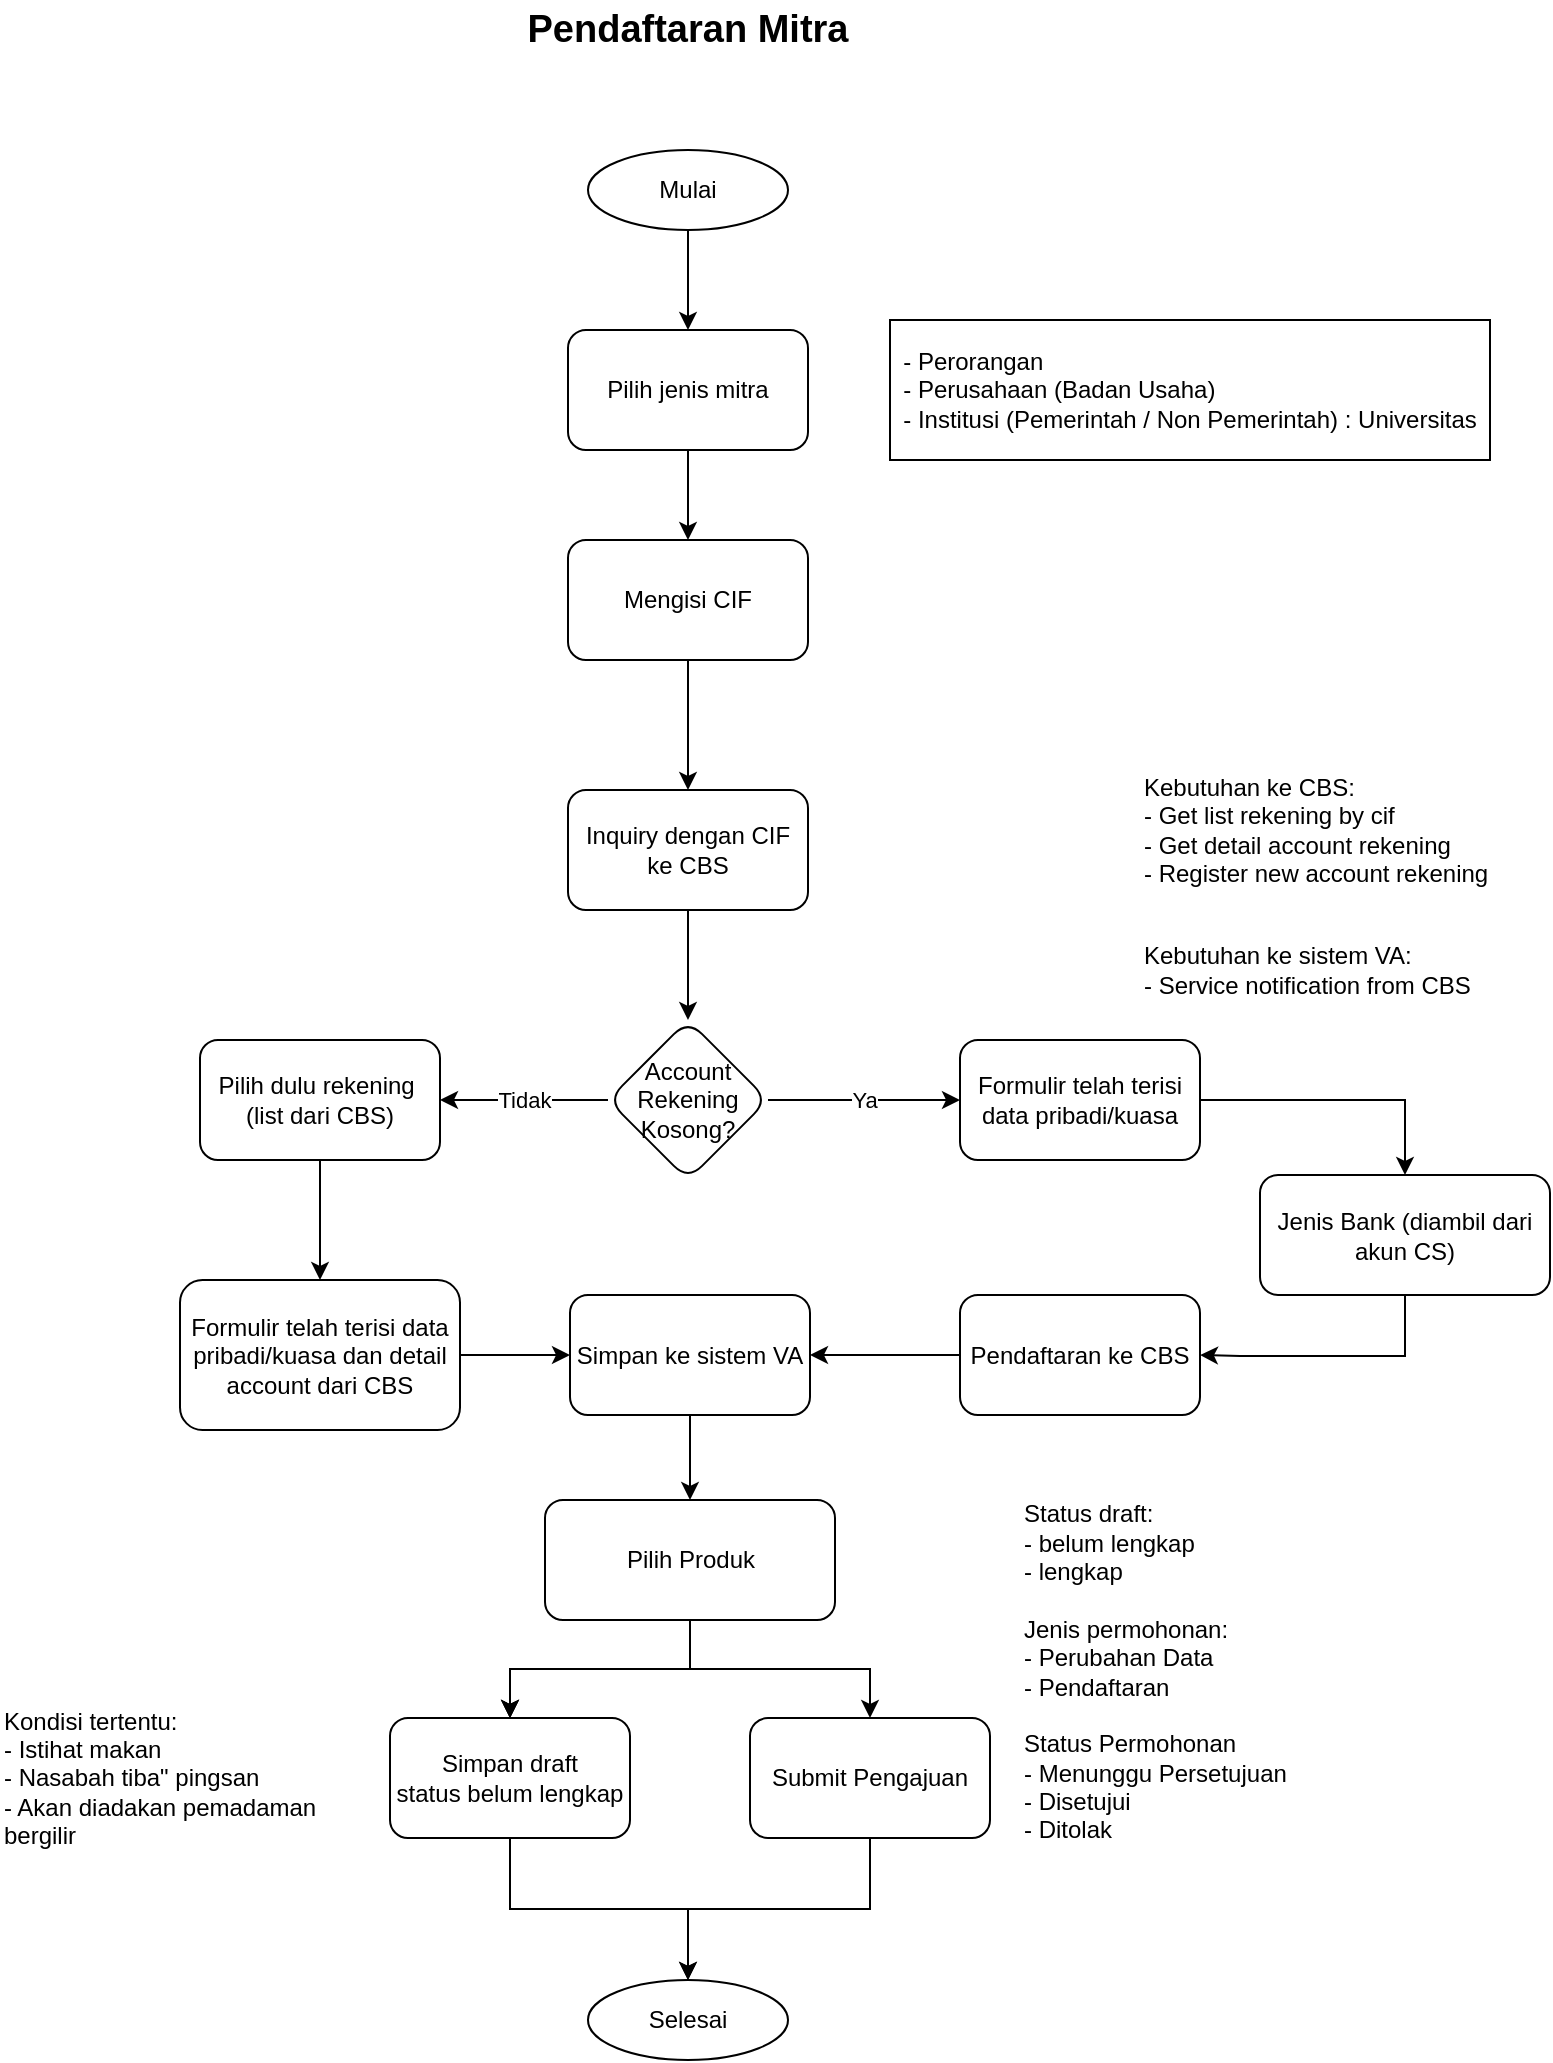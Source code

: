<mxfile version="18.1.2" type="github" pages="3">
  <diagram id="C5RBs43oDa-KdzZeNtuy" name="Pendaftaran Mitra">
    <mxGraphModel dx="782" dy="460" grid="1" gridSize="10" guides="1" tooltips="1" connect="1" arrows="1" fold="1" page="1" pageScale="1" pageWidth="827" pageHeight="1169" math="0" shadow="0">
      <root>
        <mxCell id="WIyWlLk6GJQsqaUBKTNV-0" />
        <mxCell id="WIyWlLk6GJQsqaUBKTNV-1" parent="WIyWlLk6GJQsqaUBKTNV-0" />
        <mxCell id="UypmD_oqZ5udSKEsgVMp-0" value="&lt;b&gt;&lt;font style=&quot;font-size: 19px;&quot;&gt;Pendaftaran Mitra&lt;/font&gt;&lt;/b&gt;" style="text;html=1;strokeColor=none;fillColor=none;align=center;verticalAlign=middle;whiteSpace=wrap;rounded=0;fontFamily=Helvetica;strokeWidth=1;" parent="WIyWlLk6GJQsqaUBKTNV-1" vertex="1">
          <mxGeometry x="234" y="110" width="240" height="30" as="geometry" />
        </mxCell>
        <mxCell id="UypmD_oqZ5udSKEsgVMp-4" value="" style="edgeStyle=orthogonalEdgeStyle;rounded=0;orthogonalLoop=1;jettySize=auto;html=1;fontFamily=Helvetica;strokeWidth=1;strokeColor=default;" parent="WIyWlLk6GJQsqaUBKTNV-1" source="UypmD_oqZ5udSKEsgVMp-2" target="UypmD_oqZ5udSKEsgVMp-3" edge="1">
          <mxGeometry relative="1" as="geometry" />
        </mxCell>
        <mxCell id="UypmD_oqZ5udSKEsgVMp-2" value="Mulai" style="ellipse;whiteSpace=wrap;html=1;align=center;newEdgeStyle={&quot;edgeStyle&quot;:&quot;entityRelationEdgeStyle&quot;,&quot;startArrow&quot;:&quot;none&quot;,&quot;endArrow&quot;:&quot;none&quot;,&quot;segment&quot;:10,&quot;curved&quot;:1};treeFolding=1;treeMoving=1;fontFamily=Helvetica;strokeWidth=1;strokeColor=default;" parent="WIyWlLk6GJQsqaUBKTNV-1" vertex="1">
          <mxGeometry x="304" y="185" width="100" height="40" as="geometry" />
        </mxCell>
        <mxCell id="Jr0z2NA27tEadAU8ZYv0-3" style="edgeStyle=orthogonalEdgeStyle;rounded=0;orthogonalLoop=1;jettySize=auto;html=1;entryX=0.5;entryY=0;entryDx=0;entryDy=0;" edge="1" parent="WIyWlLk6GJQsqaUBKTNV-1" source="UypmD_oqZ5udSKEsgVMp-3" target="Jr0z2NA27tEadAU8ZYv0-0">
          <mxGeometry relative="1" as="geometry" />
        </mxCell>
        <mxCell id="UypmD_oqZ5udSKEsgVMp-3" value="Pilih jenis mitra" style="rounded=1;whiteSpace=wrap;html=1;fontFamily=Helvetica;strokeWidth=1;strokeColor=default;" parent="WIyWlLk6GJQsqaUBKTNV-1" vertex="1">
          <mxGeometry x="294" y="275" width="120" height="60" as="geometry" />
        </mxCell>
        <mxCell id="UypmD_oqZ5udSKEsgVMp-17" value="" style="edgeStyle=orthogonalEdgeStyle;rounded=0;orthogonalLoop=1;jettySize=auto;html=1;fontFamily=Helvetica;strokeWidth=1;strokeColor=default;" parent="WIyWlLk6GJQsqaUBKTNV-1" source="UypmD_oqZ5udSKEsgVMp-13" target="UypmD_oqZ5udSKEsgVMp-16" edge="1">
          <mxGeometry relative="1" as="geometry" />
        </mxCell>
        <mxCell id="UypmD_oqZ5udSKEsgVMp-13" value="Inquiry dengan CIF ke CBS" style="rounded=1;whiteSpace=wrap;html=1;fontFamily=Helvetica;strokeWidth=1;strokeColor=default;" parent="WIyWlLk6GJQsqaUBKTNV-1" vertex="1">
          <mxGeometry x="294" y="505" width="120" height="60" as="geometry" />
        </mxCell>
        <mxCell id="UypmD_oqZ5udSKEsgVMp-19" value="Tidak" style="edgeStyle=orthogonalEdgeStyle;rounded=0;orthogonalLoop=1;jettySize=auto;html=1;fontFamily=Helvetica;strokeWidth=1;strokeColor=default;" parent="WIyWlLk6GJQsqaUBKTNV-1" source="UypmD_oqZ5udSKEsgVMp-16" target="UypmD_oqZ5udSKEsgVMp-24" edge="1">
          <mxGeometry relative="1" as="geometry">
            <mxPoint x="230" y="660" as="targetPoint" />
          </mxGeometry>
        </mxCell>
        <mxCell id="UypmD_oqZ5udSKEsgVMp-21" value="Ya" style="edgeStyle=orthogonalEdgeStyle;rounded=0;orthogonalLoop=1;jettySize=auto;html=1;fontFamily=Helvetica;strokeWidth=1;strokeColor=default;" parent="WIyWlLk6GJQsqaUBKTNV-1" source="UypmD_oqZ5udSKEsgVMp-16" target="UypmD_oqZ5udSKEsgVMp-20" edge="1">
          <mxGeometry relative="1" as="geometry" />
        </mxCell>
        <mxCell id="UypmD_oqZ5udSKEsgVMp-16" value="Account Rekening Kosong?" style="rhombus;whiteSpace=wrap;html=1;rounded=1;fontFamily=Helvetica;strokeWidth=1;strokeColor=default;" parent="WIyWlLk6GJQsqaUBKTNV-1" vertex="1">
          <mxGeometry x="314" y="620" width="80" height="80" as="geometry" />
        </mxCell>
        <mxCell id="UypmD_oqZ5udSKEsgVMp-44" style="edgeStyle=orthogonalEdgeStyle;rounded=0;orthogonalLoop=1;jettySize=auto;html=1;entryX=0.5;entryY=0;entryDx=0;entryDy=0;fontFamily=Helvetica;strokeWidth=1;strokeColor=default;" parent="WIyWlLk6GJQsqaUBKTNV-1" source="UypmD_oqZ5udSKEsgVMp-20" target="UypmD_oqZ5udSKEsgVMp-43" edge="1">
          <mxGeometry relative="1" as="geometry" />
        </mxCell>
        <mxCell id="UypmD_oqZ5udSKEsgVMp-20" value="Formulir telah terisi data pribadi/kuasa" style="whiteSpace=wrap;html=1;rounded=1;fontFamily=Helvetica;strokeWidth=1;strokeColor=default;" parent="WIyWlLk6GJQsqaUBKTNV-1" vertex="1">
          <mxGeometry x="490" y="630" width="120" height="60" as="geometry" />
        </mxCell>
        <mxCell id="UypmD_oqZ5udSKEsgVMp-23" value="&lt;div style=&quot;text-align: left;&quot;&gt;&lt;span style=&quot;background-color: initial;&quot;&gt;- Perorangan&lt;/span&gt;&lt;/div&gt;&lt;div style=&quot;text-align: left;&quot;&gt;&lt;span style=&quot;background-color: initial;&quot;&gt;- Perusahaan (Badan Usaha)&lt;/span&gt;&lt;/div&gt;&lt;div style=&quot;text-align: left;&quot;&gt;- Institusi (Pemerintah / Non Pemerintah) : Universitas&lt;/div&gt;" style="text;html=1;strokeColor=default;fillColor=none;align=center;verticalAlign=middle;whiteSpace=wrap;rounded=0;fontFamily=Helvetica;strokeWidth=1;" parent="WIyWlLk6GJQsqaUBKTNV-1" vertex="1">
          <mxGeometry x="455" y="270" width="300" height="70" as="geometry" />
        </mxCell>
        <mxCell id="UypmD_oqZ5udSKEsgVMp-28" value="" style="edgeStyle=orthogonalEdgeStyle;rounded=0;orthogonalLoop=1;jettySize=auto;html=1;fontFamily=Helvetica;strokeWidth=1;strokeColor=default;" parent="WIyWlLk6GJQsqaUBKTNV-1" source="UypmD_oqZ5udSKEsgVMp-24" target="UypmD_oqZ5udSKEsgVMp-27" edge="1">
          <mxGeometry relative="1" as="geometry" />
        </mxCell>
        <mxCell id="UypmD_oqZ5udSKEsgVMp-24" value="Pilih dulu rekening&amp;nbsp;&lt;br&gt;(list dari CBS)" style="rounded=1;whiteSpace=wrap;html=1;fontFamily=Helvetica;strokeWidth=1;strokeColor=default;" parent="WIyWlLk6GJQsqaUBKTNV-1" vertex="1">
          <mxGeometry x="110" y="630" width="120" height="60" as="geometry" />
        </mxCell>
        <mxCell id="UypmD_oqZ5udSKEsgVMp-34" style="edgeStyle=orthogonalEdgeStyle;rounded=0;orthogonalLoop=1;jettySize=auto;html=1;entryX=0;entryY=0.5;entryDx=0;entryDy=0;fontFamily=Helvetica;strokeWidth=1;strokeColor=default;" parent="WIyWlLk6GJQsqaUBKTNV-1" source="UypmD_oqZ5udSKEsgVMp-27" target="UypmD_oqZ5udSKEsgVMp-32" edge="1">
          <mxGeometry relative="1" as="geometry" />
        </mxCell>
        <mxCell id="UypmD_oqZ5udSKEsgVMp-27" value="Formulir telah terisi data pribadi/kuasa dan detail account dari CBS" style="whiteSpace=wrap;html=1;rounded=1;fontFamily=Helvetica;strokeWidth=1;strokeColor=default;" parent="WIyWlLk6GJQsqaUBKTNV-1" vertex="1">
          <mxGeometry x="100" y="750" width="140" height="75" as="geometry" />
        </mxCell>
        <mxCell id="UypmD_oqZ5udSKEsgVMp-46" style="edgeStyle=orthogonalEdgeStyle;rounded=0;orthogonalLoop=1;jettySize=auto;html=1;entryX=1;entryY=0.5;entryDx=0;entryDy=0;fontFamily=Helvetica;strokeWidth=1;strokeColor=default;" parent="WIyWlLk6GJQsqaUBKTNV-1" source="UypmD_oqZ5udSKEsgVMp-30" target="UypmD_oqZ5udSKEsgVMp-32" edge="1">
          <mxGeometry relative="1" as="geometry" />
        </mxCell>
        <mxCell id="UypmD_oqZ5udSKEsgVMp-30" value="Pendaftaran ke CBS" style="whiteSpace=wrap;html=1;rounded=1;fontFamily=Helvetica;strokeWidth=1;strokeColor=default;" parent="WIyWlLk6GJQsqaUBKTNV-1" vertex="1">
          <mxGeometry x="490" y="757.5" width="120" height="60" as="geometry" />
        </mxCell>
        <mxCell id="UypmD_oqZ5udSKEsgVMp-42" style="edgeStyle=orthogonalEdgeStyle;rounded=0;orthogonalLoop=1;jettySize=auto;html=1;entryX=0.5;entryY=0;entryDx=0;entryDy=0;fontFamily=Helvetica;strokeWidth=1;strokeColor=default;" parent="WIyWlLk6GJQsqaUBKTNV-1" source="UypmD_oqZ5udSKEsgVMp-32" target="UypmD_oqZ5udSKEsgVMp-37" edge="1">
          <mxGeometry relative="1" as="geometry" />
        </mxCell>
        <mxCell id="UypmD_oqZ5udSKEsgVMp-32" value="Simpan ke sistem VA" style="whiteSpace=wrap;html=1;rounded=1;fontFamily=Helvetica;strokeWidth=1;strokeColor=default;" parent="WIyWlLk6GJQsqaUBKTNV-1" vertex="1">
          <mxGeometry x="295" y="757.5" width="120" height="60" as="geometry" />
        </mxCell>
        <mxCell id="yVy-xlBkTuNd-zsJptgl-3" value="" style="edgeStyle=orthogonalEdgeStyle;rounded=0;orthogonalLoop=1;jettySize=auto;html=1;fontSize=19;fontFamily=Helvetica;strokeWidth=1;strokeColor=default;" parent="WIyWlLk6GJQsqaUBKTNV-1" source="UypmD_oqZ5udSKEsgVMp-37" target="yVy-xlBkTuNd-zsJptgl-2" edge="1">
          <mxGeometry relative="1" as="geometry" />
        </mxCell>
        <mxCell id="yVy-xlBkTuNd-zsJptgl-4" value="" style="edgeStyle=orthogonalEdgeStyle;rounded=0;orthogonalLoop=1;jettySize=auto;html=1;fontSize=19;fontFamily=Helvetica;strokeWidth=1;strokeColor=default;" parent="WIyWlLk6GJQsqaUBKTNV-1" source="UypmD_oqZ5udSKEsgVMp-37" target="yVy-xlBkTuNd-zsJptgl-2" edge="1">
          <mxGeometry relative="1" as="geometry" />
        </mxCell>
        <mxCell id="yVy-xlBkTuNd-zsJptgl-5" value="" style="edgeStyle=orthogonalEdgeStyle;rounded=0;orthogonalLoop=1;jettySize=auto;html=1;fontSize=19;fontFamily=Helvetica;strokeWidth=1;strokeColor=default;" parent="WIyWlLk6GJQsqaUBKTNV-1" source="UypmD_oqZ5udSKEsgVMp-37" target="yVy-xlBkTuNd-zsJptgl-2" edge="1">
          <mxGeometry relative="1" as="geometry" />
        </mxCell>
        <mxCell id="yVy-xlBkTuNd-zsJptgl-7" style="edgeStyle=orthogonalEdgeStyle;rounded=0;orthogonalLoop=1;jettySize=auto;html=1;entryX=0.5;entryY=0;entryDx=0;entryDy=0;fontSize=19;fontFamily=Helvetica;strokeWidth=1;strokeColor=default;" parent="WIyWlLk6GJQsqaUBKTNV-1" source="UypmD_oqZ5udSKEsgVMp-37" target="yVy-xlBkTuNd-zsJptgl-6" edge="1">
          <mxGeometry relative="1" as="geometry" />
        </mxCell>
        <mxCell id="UypmD_oqZ5udSKEsgVMp-37" value="Pilih Produk" style="whiteSpace=wrap;html=1;rounded=1;fontFamily=Helvetica;strokeWidth=1;strokeColor=default;" parent="WIyWlLk6GJQsqaUBKTNV-1" vertex="1">
          <mxGeometry x="282.5" y="860" width="145" height="60" as="geometry" />
        </mxCell>
        <mxCell id="UypmD_oqZ5udSKEsgVMp-41" value="&lt;div style=&quot;&quot;&gt;Kebutuhan ke CBS:&lt;/div&gt;&lt;div style=&quot;&quot;&gt;- Get list rekening by cif&lt;/div&gt;&lt;div style=&quot;&quot;&gt;- Get detail account rekening&lt;/div&gt;&lt;div style=&quot;&quot;&gt;- Register new account rekening&lt;/div&gt;" style="text;html=1;strokeColor=none;fillColor=none;align=left;verticalAlign=middle;whiteSpace=wrap;rounded=0;fontFamily=Helvetica;strokeWidth=1;" parent="WIyWlLk6GJQsqaUBKTNV-1" vertex="1">
          <mxGeometry x="580" y="490" width="180" height="70" as="geometry" />
        </mxCell>
        <mxCell id="UypmD_oqZ5udSKEsgVMp-45" style="edgeStyle=orthogonalEdgeStyle;rounded=0;orthogonalLoop=1;jettySize=auto;html=1;entryX=1;entryY=0.5;entryDx=0;entryDy=0;fontFamily=Helvetica;strokeWidth=1;strokeColor=default;" parent="WIyWlLk6GJQsqaUBKTNV-1" source="UypmD_oqZ5udSKEsgVMp-43" target="UypmD_oqZ5udSKEsgVMp-30" edge="1">
          <mxGeometry relative="1" as="geometry">
            <Array as="points">
              <mxPoint x="713" y="788" />
              <mxPoint x="630" y="788" />
            </Array>
          </mxGeometry>
        </mxCell>
        <mxCell id="UypmD_oqZ5udSKEsgVMp-43" value="Jenis Bank (diambil dari akun CS)" style="whiteSpace=wrap;html=1;rounded=1;fontFamily=Helvetica;strokeWidth=1;strokeColor=default;" parent="WIyWlLk6GJQsqaUBKTNV-1" vertex="1">
          <mxGeometry x="640" y="697.5" width="145" height="60" as="geometry" />
        </mxCell>
        <mxCell id="yVy-xlBkTuNd-zsJptgl-0" value="&lt;div style=&quot;&quot;&gt;Kebutuhan ke sistem VA:&lt;/div&gt;&lt;div style=&quot;&quot;&gt;- Service notification from CBS&lt;br&gt;&lt;/div&gt;" style="text;html=1;strokeColor=none;fillColor=none;align=left;verticalAlign=middle;whiteSpace=wrap;rounded=0;fontFamily=Helvetica;strokeWidth=1;" parent="WIyWlLk6GJQsqaUBKTNV-1" vertex="1">
          <mxGeometry x="580" y="570" width="180" height="50" as="geometry" />
        </mxCell>
        <mxCell id="yVy-xlBkTuNd-zsJptgl-15" style="edgeStyle=orthogonalEdgeStyle;rounded=0;orthogonalLoop=1;jettySize=auto;html=1;entryX=0.5;entryY=0;entryDx=0;entryDy=0;fontSize=19;fontFamily=Helvetica;strokeWidth=1;strokeColor=default;" parent="WIyWlLk6GJQsqaUBKTNV-1" source="yVy-xlBkTuNd-zsJptgl-2" target="yVy-xlBkTuNd-zsJptgl-14" edge="1">
          <mxGeometry relative="1" as="geometry" />
        </mxCell>
        <mxCell id="yVy-xlBkTuNd-zsJptgl-2" value="Simpan draft&lt;br&gt;status belum lengkap" style="whiteSpace=wrap;html=1;rounded=1;fontFamily=Helvetica;strokeWidth=1;strokeColor=default;" parent="WIyWlLk6GJQsqaUBKTNV-1" vertex="1">
          <mxGeometry x="205" y="969" width="120" height="60" as="geometry" />
        </mxCell>
        <mxCell id="yVy-xlBkTuNd-zsJptgl-16" style="edgeStyle=orthogonalEdgeStyle;rounded=0;orthogonalLoop=1;jettySize=auto;html=1;entryX=0.5;entryY=0;entryDx=0;entryDy=0;fontSize=19;fontFamily=Helvetica;strokeWidth=1;strokeColor=default;" parent="WIyWlLk6GJQsqaUBKTNV-1" source="yVy-xlBkTuNd-zsJptgl-6" target="yVy-xlBkTuNd-zsJptgl-14" edge="1">
          <mxGeometry relative="1" as="geometry" />
        </mxCell>
        <mxCell id="yVy-xlBkTuNd-zsJptgl-6" value="Submit Pengajuan" style="whiteSpace=wrap;html=1;rounded=1;fontFamily=Helvetica;strokeWidth=1;strokeColor=default;" parent="WIyWlLk6GJQsqaUBKTNV-1" vertex="1">
          <mxGeometry x="385" y="969" width="120" height="60" as="geometry" />
        </mxCell>
        <mxCell id="yVy-xlBkTuNd-zsJptgl-14" value="Selesai" style="ellipse;whiteSpace=wrap;html=1;align=center;newEdgeStyle={&quot;edgeStyle&quot;:&quot;entityRelationEdgeStyle&quot;,&quot;startArrow&quot;:&quot;none&quot;,&quot;endArrow&quot;:&quot;none&quot;,&quot;segment&quot;:10,&quot;curved&quot;:1};treeFolding=1;treeMoving=1;fontFamily=Helvetica;strokeWidth=1;strokeColor=default;" parent="WIyWlLk6GJQsqaUBKTNV-1" vertex="1">
          <mxGeometry x="304" y="1100" width="100" height="40" as="geometry" />
        </mxCell>
        <mxCell id="yVy-xlBkTuNd-zsJptgl-17" value="&lt;div style=&quot;&quot;&gt;Kondisi tertentu:&lt;/div&gt;&lt;div style=&quot;&quot;&gt;- Istihat makan&lt;/div&gt;&lt;div style=&quot;&quot;&gt;- Nasabah tiba&quot; pingsan&lt;/div&gt;&lt;div style=&quot;&quot;&gt;- Akan diadakan pemadaman bergilir&lt;/div&gt;" style="text;html=1;strokeColor=none;fillColor=none;align=left;verticalAlign=middle;whiteSpace=wrap;rounded=0;fontFamily=Helvetica;strokeWidth=1;" parent="WIyWlLk6GJQsqaUBKTNV-1" vertex="1">
          <mxGeometry x="10" y="957" width="180" height="84" as="geometry" />
        </mxCell>
        <mxCell id="yVy-xlBkTuNd-zsJptgl-18" value="&lt;div style=&quot;&quot;&gt;Status draft:&lt;/div&gt;&lt;div style=&quot;&quot;&gt;- belum lengkap&lt;/div&gt;&lt;div style=&quot;&quot;&gt;- lengkap&lt;/div&gt;&lt;div style=&quot;&quot;&gt;&lt;br&gt;&lt;/div&gt;&lt;div style=&quot;&quot;&gt;Jenis permohonan:&lt;/div&gt;&lt;div style=&quot;&quot;&gt;- Perubahan Data&lt;/div&gt;&lt;div style=&quot;&quot;&gt;- Pendaftaran&lt;/div&gt;&lt;div style=&quot;&quot;&gt;&lt;br&gt;&lt;/div&gt;&lt;div style=&quot;&quot;&gt;Status Permohonan&lt;/div&gt;&lt;div style=&quot;&quot;&gt;- Menunggu Persetujuan&lt;/div&gt;&lt;div style=&quot;&quot;&gt;- Disetujui&lt;/div&gt;&lt;div style=&quot;&quot;&gt;- Ditolak&lt;/div&gt;" style="text;html=1;strokeColor=none;fillColor=none;align=left;verticalAlign=middle;whiteSpace=wrap;rounded=0;fontFamily=Helvetica;strokeWidth=1;" parent="WIyWlLk6GJQsqaUBKTNV-1" vertex="1">
          <mxGeometry x="520" y="851" width="170" height="190" as="geometry" />
        </mxCell>
        <mxCell id="Jr0z2NA27tEadAU8ZYv0-1" value="" style="edgeStyle=orthogonalEdgeStyle;rounded=0;orthogonalLoop=1;jettySize=auto;html=1;" edge="1" parent="WIyWlLk6GJQsqaUBKTNV-1" source="Jr0z2NA27tEadAU8ZYv0-0" target="UypmD_oqZ5udSKEsgVMp-13">
          <mxGeometry relative="1" as="geometry" />
        </mxCell>
        <mxCell id="Jr0z2NA27tEadAU8ZYv0-0" value="Mengisi CIF" style="rounded=1;whiteSpace=wrap;html=1;fontFamily=Helvetica;strokeWidth=1;strokeColor=default;" vertex="1" parent="WIyWlLk6GJQsqaUBKTNV-1">
          <mxGeometry x="294" y="380" width="120" height="60" as="geometry" />
        </mxCell>
      </root>
    </mxGraphModel>
  </diagram>
  <diagram id="J89_HUfsq_wLvpUS7bGj" name="Pemindah Bukuan">
    <mxGraphModel dx="1422" dy="786" grid="1" gridSize="10" guides="1" tooltips="1" connect="1" arrows="1" fold="1" page="1" pageScale="1" pageWidth="850" pageHeight="1100" math="0" shadow="0">
      <root>
        <mxCell id="0" />
        <mxCell id="1" parent="0" />
      </root>
    </mxGraphModel>
  </diagram>
  <diagram id="rGh3m8e8_r0uxsUtoHtV" name="Cash Pooling">
    <mxGraphModel dx="1422" dy="1886" grid="1" gridSize="10" guides="1" tooltips="1" connect="1" arrows="1" fold="1" page="1" pageScale="1" pageWidth="850" pageHeight="1100" math="0" shadow="0">
      <root>
        <mxCell id="0" />
        <mxCell id="1" parent="0" />
        <mxCell id="3U9bPzAuR0EvQbN6o72Q-1" value="&lt;h1&gt;Case&lt;br&gt;&lt;/h1&gt;&lt;div&gt;- Bagaimana menanggulangi dana yang sudah ditarik &lt;i&gt;end user&lt;/i&gt; (mahasiswa) ketika dalam pengalokasian dana salah?&lt;/div&gt;&lt;div&gt;&lt;br&gt;&lt;/div&gt;&lt;div&gt;- Fakultas salah mengalokasikan dana, maka sebelum dilakukan pengambilan dana harus dengan persetujuan&amp;nbsp;&lt;i&gt;end user&lt;/i&gt;&amp;nbsp;(mahasiswa)&lt;br&gt;&lt;/div&gt;&lt;div&gt;&lt;br&gt;&lt;/div&gt;&lt;div&gt;- Fakultas salah mengalokasikan dana, maka dibulan selajutnya dikurangi dana dari bulan sebelumnya dengan catatan dan setelah withdrawal (manual) sistem profile dan ada keterangan (periode tahun)&lt;/div&gt;" style="text;html=1;strokeColor=none;fillColor=none;spacing=5;spacingTop=-20;whiteSpace=wrap;overflow=hidden;rounded=0;fontSize=19;" vertex="1" parent="1">
          <mxGeometry x="40" y="-1080" width="420" height="380" as="geometry" />
        </mxCell>
      </root>
    </mxGraphModel>
  </diagram>
</mxfile>
